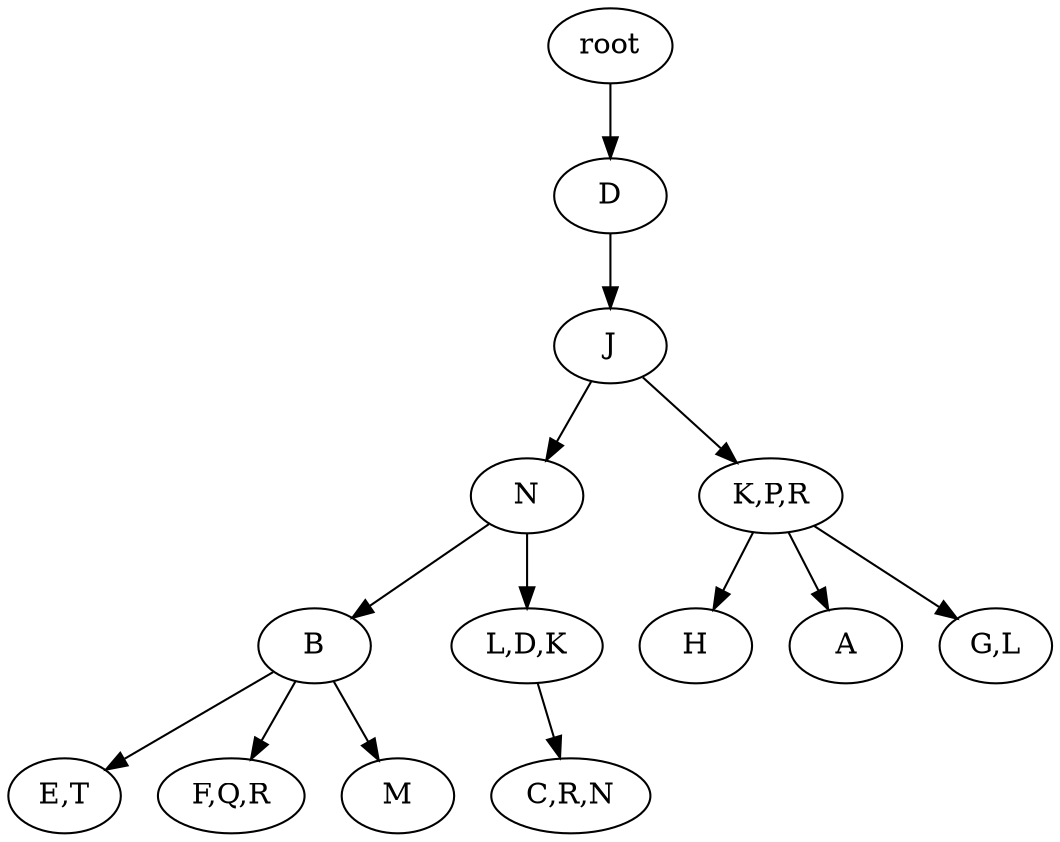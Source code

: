 strict digraph G {
	graph [name=G];
	0	 [label=root];
	1	 [label=D];
	0 -> 1;
	2	 [label=J];
	1 -> 2;
	3	 [label=N];
	2 -> 3;
	4	 [label="K,P,R"];
	2 -> 4;
	5	 [label=B];
	3 -> 5;
	6	 [label="L,D,K"];
	3 -> 6;
	8	 [label=H];
	4 -> 8;
	9	 [label=A];
	4 -> 9;
	14	 [label="G,L"];
	4 -> 14;
	10	 [label="E,T"];
	5 -> 10;
	11	 [label="F,Q,R"];
	5 -> 11;
	12	 [label=M];
	5 -> 12;
	13	 [label="C,R,N"];
	6 -> 13;
}
